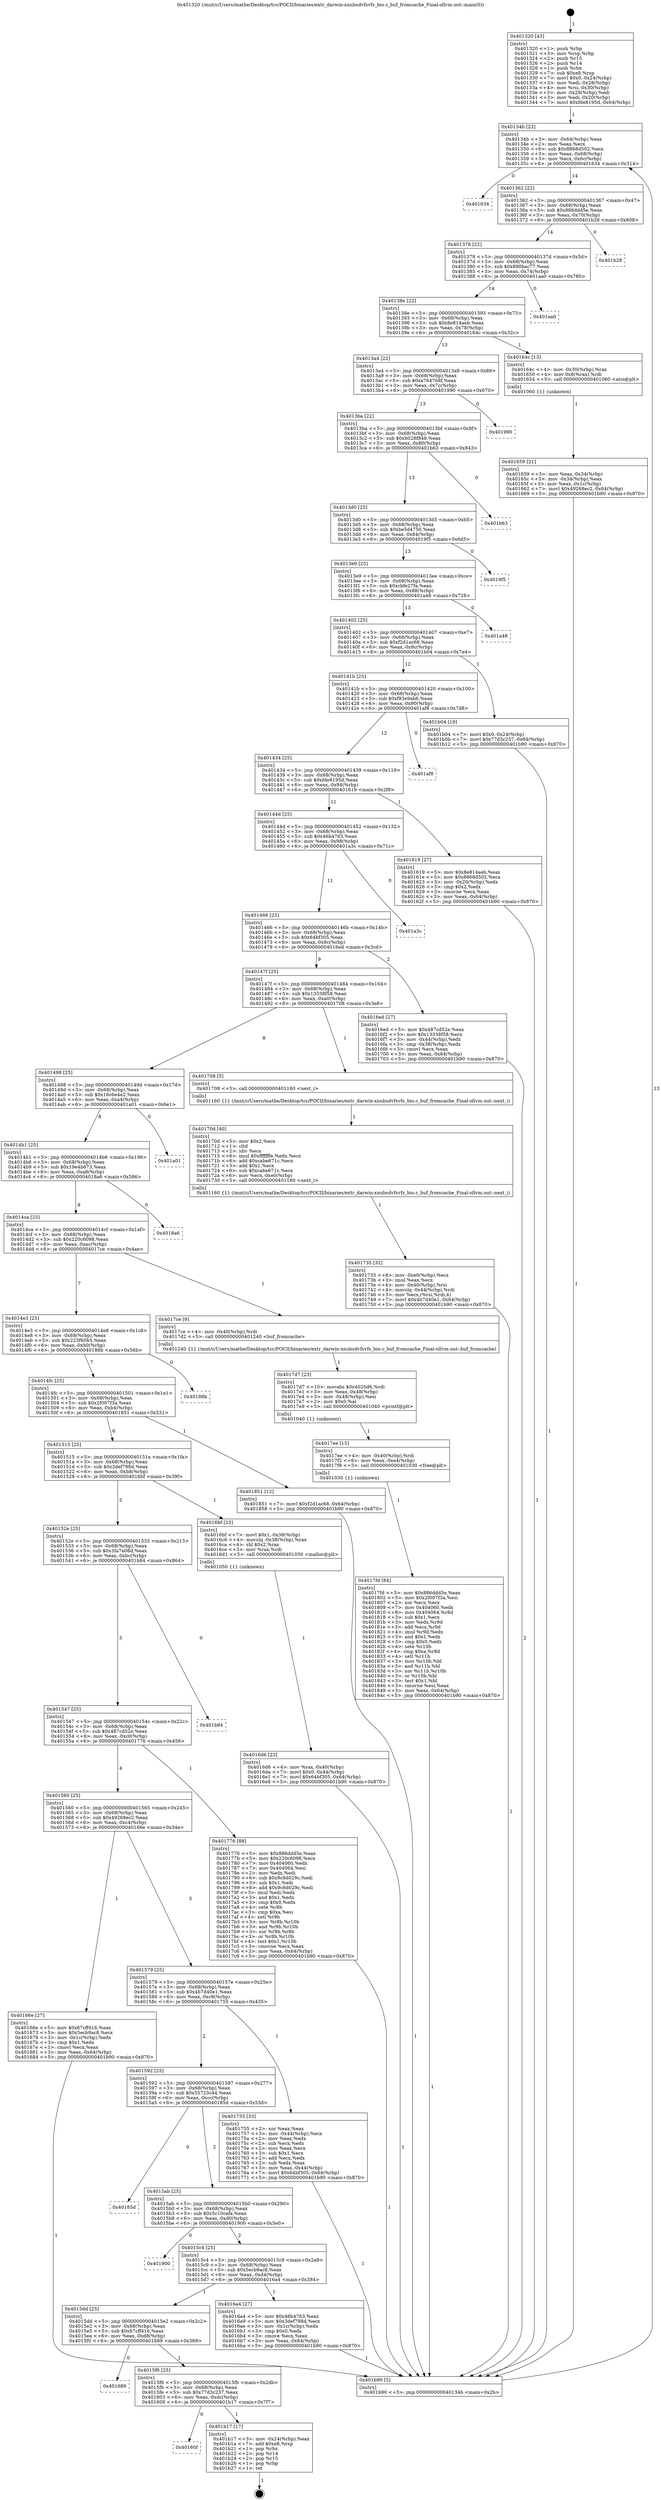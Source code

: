 digraph "0x401320" {
  label = "0x401320 (/mnt/c/Users/mathe/Desktop/tcc/POCII/binaries/extr_darwin-xnubsdvfsvfs_bio.c_buf_fromcache_Final-ollvm.out::main(0))"
  labelloc = "t"
  node[shape=record]

  Entry [label="",width=0.3,height=0.3,shape=circle,fillcolor=black,style=filled]
  "0x40134b" [label="{
     0x40134b [23]\l
     | [instrs]\l
     &nbsp;&nbsp;0x40134b \<+3\>: mov -0x64(%rbp),%eax\l
     &nbsp;&nbsp;0x40134e \<+2\>: mov %eax,%ecx\l
     &nbsp;&nbsp;0x401350 \<+6\>: sub $0x8868d502,%ecx\l
     &nbsp;&nbsp;0x401356 \<+3\>: mov %eax,-0x68(%rbp)\l
     &nbsp;&nbsp;0x401359 \<+3\>: mov %ecx,-0x6c(%rbp)\l
     &nbsp;&nbsp;0x40135c \<+6\>: je 0000000000401634 \<main+0x314\>\l
  }"]
  "0x401634" [label="{
     0x401634\l
  }", style=dashed]
  "0x401362" [label="{
     0x401362 [22]\l
     | [instrs]\l
     &nbsp;&nbsp;0x401362 \<+5\>: jmp 0000000000401367 \<main+0x47\>\l
     &nbsp;&nbsp;0x401367 \<+3\>: mov -0x68(%rbp),%eax\l
     &nbsp;&nbsp;0x40136a \<+5\>: sub $0x886ddd5e,%eax\l
     &nbsp;&nbsp;0x40136f \<+3\>: mov %eax,-0x70(%rbp)\l
     &nbsp;&nbsp;0x401372 \<+6\>: je 0000000000401b28 \<main+0x808\>\l
  }"]
  Exit [label="",width=0.3,height=0.3,shape=circle,fillcolor=black,style=filled,peripheries=2]
  "0x401b28" [label="{
     0x401b28\l
  }", style=dashed]
  "0x401378" [label="{
     0x401378 [22]\l
     | [instrs]\l
     &nbsp;&nbsp;0x401378 \<+5\>: jmp 000000000040137d \<main+0x5d\>\l
     &nbsp;&nbsp;0x40137d \<+3\>: mov -0x68(%rbp),%eax\l
     &nbsp;&nbsp;0x401380 \<+5\>: sub $0x890bac77,%eax\l
     &nbsp;&nbsp;0x401385 \<+3\>: mov %eax,-0x74(%rbp)\l
     &nbsp;&nbsp;0x401388 \<+6\>: je 0000000000401aa0 \<main+0x780\>\l
  }"]
  "0x40160f" [label="{
     0x40160f\l
  }", style=dashed]
  "0x401aa0" [label="{
     0x401aa0\l
  }", style=dashed]
  "0x40138e" [label="{
     0x40138e [22]\l
     | [instrs]\l
     &nbsp;&nbsp;0x40138e \<+5\>: jmp 0000000000401393 \<main+0x73\>\l
     &nbsp;&nbsp;0x401393 \<+3\>: mov -0x68(%rbp),%eax\l
     &nbsp;&nbsp;0x401396 \<+5\>: sub $0x8e814aeb,%eax\l
     &nbsp;&nbsp;0x40139b \<+3\>: mov %eax,-0x78(%rbp)\l
     &nbsp;&nbsp;0x40139e \<+6\>: je 000000000040164c \<main+0x32c\>\l
  }"]
  "0x401b17" [label="{
     0x401b17 [17]\l
     | [instrs]\l
     &nbsp;&nbsp;0x401b17 \<+3\>: mov -0x24(%rbp),%eax\l
     &nbsp;&nbsp;0x401b1a \<+7\>: add $0xe8,%rsp\l
     &nbsp;&nbsp;0x401b21 \<+1\>: pop %rbx\l
     &nbsp;&nbsp;0x401b22 \<+2\>: pop %r14\l
     &nbsp;&nbsp;0x401b24 \<+2\>: pop %r15\l
     &nbsp;&nbsp;0x401b26 \<+1\>: pop %rbp\l
     &nbsp;&nbsp;0x401b27 \<+1\>: ret\l
  }"]
  "0x40164c" [label="{
     0x40164c [13]\l
     | [instrs]\l
     &nbsp;&nbsp;0x40164c \<+4\>: mov -0x30(%rbp),%rax\l
     &nbsp;&nbsp;0x401650 \<+4\>: mov 0x8(%rax),%rdi\l
     &nbsp;&nbsp;0x401654 \<+5\>: call 0000000000401060 \<atoi@plt\>\l
     | [calls]\l
     &nbsp;&nbsp;0x401060 \{1\} (unknown)\l
  }"]
  "0x4013a4" [label="{
     0x4013a4 [22]\l
     | [instrs]\l
     &nbsp;&nbsp;0x4013a4 \<+5\>: jmp 00000000004013a9 \<main+0x89\>\l
     &nbsp;&nbsp;0x4013a9 \<+3\>: mov -0x68(%rbp),%eax\l
     &nbsp;&nbsp;0x4013ac \<+5\>: sub $0xa764768f,%eax\l
     &nbsp;&nbsp;0x4013b1 \<+3\>: mov %eax,-0x7c(%rbp)\l
     &nbsp;&nbsp;0x4013b4 \<+6\>: je 0000000000401990 \<main+0x670\>\l
  }"]
  "0x4015f6" [label="{
     0x4015f6 [25]\l
     | [instrs]\l
     &nbsp;&nbsp;0x4015f6 \<+5\>: jmp 00000000004015fb \<main+0x2db\>\l
     &nbsp;&nbsp;0x4015fb \<+3\>: mov -0x68(%rbp),%eax\l
     &nbsp;&nbsp;0x4015fe \<+5\>: sub $0x77d3c237,%eax\l
     &nbsp;&nbsp;0x401603 \<+6\>: mov %eax,-0xdc(%rbp)\l
     &nbsp;&nbsp;0x401609 \<+6\>: je 0000000000401b17 \<main+0x7f7\>\l
  }"]
  "0x401990" [label="{
     0x401990\l
  }", style=dashed]
  "0x4013ba" [label="{
     0x4013ba [22]\l
     | [instrs]\l
     &nbsp;&nbsp;0x4013ba \<+5\>: jmp 00000000004013bf \<main+0x9f\>\l
     &nbsp;&nbsp;0x4013bf \<+3\>: mov -0x68(%rbp),%eax\l
     &nbsp;&nbsp;0x4013c2 \<+5\>: sub $0xb028f848,%eax\l
     &nbsp;&nbsp;0x4013c7 \<+3\>: mov %eax,-0x80(%rbp)\l
     &nbsp;&nbsp;0x4013ca \<+6\>: je 0000000000401b63 \<main+0x843\>\l
  }"]
  "0x401689" [label="{
     0x401689\l
  }", style=dashed]
  "0x401b63" [label="{
     0x401b63\l
  }", style=dashed]
  "0x4013d0" [label="{
     0x4013d0 [25]\l
     | [instrs]\l
     &nbsp;&nbsp;0x4013d0 \<+5\>: jmp 00000000004013d5 \<main+0xb5\>\l
     &nbsp;&nbsp;0x4013d5 \<+3\>: mov -0x68(%rbp),%eax\l
     &nbsp;&nbsp;0x4013d8 \<+5\>: sub $0xbe5d4750,%eax\l
     &nbsp;&nbsp;0x4013dd \<+6\>: mov %eax,-0x84(%rbp)\l
     &nbsp;&nbsp;0x4013e3 \<+6\>: je 00000000004019f5 \<main+0x6d5\>\l
  }"]
  "0x4017fd" [label="{
     0x4017fd [84]\l
     | [instrs]\l
     &nbsp;&nbsp;0x4017fd \<+5\>: mov $0x886ddd5e,%eax\l
     &nbsp;&nbsp;0x401802 \<+5\>: mov $0x2f007f3a,%esi\l
     &nbsp;&nbsp;0x401807 \<+2\>: xor %ecx,%ecx\l
     &nbsp;&nbsp;0x401809 \<+7\>: mov 0x404060,%edx\l
     &nbsp;&nbsp;0x401810 \<+8\>: mov 0x404064,%r8d\l
     &nbsp;&nbsp;0x401818 \<+3\>: sub $0x1,%ecx\l
     &nbsp;&nbsp;0x40181b \<+3\>: mov %edx,%r9d\l
     &nbsp;&nbsp;0x40181e \<+3\>: add %ecx,%r9d\l
     &nbsp;&nbsp;0x401821 \<+4\>: imul %r9d,%edx\l
     &nbsp;&nbsp;0x401825 \<+3\>: and $0x1,%edx\l
     &nbsp;&nbsp;0x401828 \<+3\>: cmp $0x0,%edx\l
     &nbsp;&nbsp;0x40182b \<+4\>: sete %r10b\l
     &nbsp;&nbsp;0x40182f \<+4\>: cmp $0xa,%r8d\l
     &nbsp;&nbsp;0x401833 \<+4\>: setl %r11b\l
     &nbsp;&nbsp;0x401837 \<+3\>: mov %r10b,%bl\l
     &nbsp;&nbsp;0x40183a \<+3\>: and %r11b,%bl\l
     &nbsp;&nbsp;0x40183d \<+3\>: xor %r11b,%r10b\l
     &nbsp;&nbsp;0x401840 \<+3\>: or %r10b,%bl\l
     &nbsp;&nbsp;0x401843 \<+3\>: test $0x1,%bl\l
     &nbsp;&nbsp;0x401846 \<+3\>: cmovne %esi,%eax\l
     &nbsp;&nbsp;0x401849 \<+3\>: mov %eax,-0x64(%rbp)\l
     &nbsp;&nbsp;0x40184c \<+5\>: jmp 0000000000401b90 \<main+0x870\>\l
  }"]
  "0x4019f5" [label="{
     0x4019f5\l
  }", style=dashed]
  "0x4013e9" [label="{
     0x4013e9 [25]\l
     | [instrs]\l
     &nbsp;&nbsp;0x4013e9 \<+5\>: jmp 00000000004013ee \<main+0xce\>\l
     &nbsp;&nbsp;0x4013ee \<+3\>: mov -0x68(%rbp),%eax\l
     &nbsp;&nbsp;0x4013f1 \<+5\>: sub $0xcbfe27fa,%eax\l
     &nbsp;&nbsp;0x4013f6 \<+6\>: mov %eax,-0x88(%rbp)\l
     &nbsp;&nbsp;0x4013fc \<+6\>: je 0000000000401a48 \<main+0x728\>\l
  }"]
  "0x4017ee" [label="{
     0x4017ee [15]\l
     | [instrs]\l
     &nbsp;&nbsp;0x4017ee \<+4\>: mov -0x40(%rbp),%rdi\l
     &nbsp;&nbsp;0x4017f2 \<+6\>: mov %eax,-0xe4(%rbp)\l
     &nbsp;&nbsp;0x4017f8 \<+5\>: call 0000000000401030 \<free@plt\>\l
     | [calls]\l
     &nbsp;&nbsp;0x401030 \{1\} (unknown)\l
  }"]
  "0x401a48" [label="{
     0x401a48\l
  }", style=dashed]
  "0x401402" [label="{
     0x401402 [25]\l
     | [instrs]\l
     &nbsp;&nbsp;0x401402 \<+5\>: jmp 0000000000401407 \<main+0xe7\>\l
     &nbsp;&nbsp;0x401407 \<+3\>: mov -0x68(%rbp),%eax\l
     &nbsp;&nbsp;0x40140a \<+5\>: sub $0xf2d1ac68,%eax\l
     &nbsp;&nbsp;0x40140f \<+6\>: mov %eax,-0x8c(%rbp)\l
     &nbsp;&nbsp;0x401415 \<+6\>: je 0000000000401b04 \<main+0x7e4\>\l
  }"]
  "0x4017d7" [label="{
     0x4017d7 [23]\l
     | [instrs]\l
     &nbsp;&nbsp;0x4017d7 \<+10\>: movabs $0x4020d6,%rdi\l
     &nbsp;&nbsp;0x4017e1 \<+3\>: mov %eax,-0x48(%rbp)\l
     &nbsp;&nbsp;0x4017e4 \<+3\>: mov -0x48(%rbp),%esi\l
     &nbsp;&nbsp;0x4017e7 \<+2\>: mov $0x0,%al\l
     &nbsp;&nbsp;0x4017e9 \<+5\>: call 0000000000401040 \<printf@plt\>\l
     | [calls]\l
     &nbsp;&nbsp;0x401040 \{1\} (unknown)\l
  }"]
  "0x401b04" [label="{
     0x401b04 [19]\l
     | [instrs]\l
     &nbsp;&nbsp;0x401b04 \<+7\>: movl $0x0,-0x24(%rbp)\l
     &nbsp;&nbsp;0x401b0b \<+7\>: movl $0x77d3c237,-0x64(%rbp)\l
     &nbsp;&nbsp;0x401b12 \<+5\>: jmp 0000000000401b90 \<main+0x870\>\l
  }"]
  "0x40141b" [label="{
     0x40141b [25]\l
     | [instrs]\l
     &nbsp;&nbsp;0x40141b \<+5\>: jmp 0000000000401420 \<main+0x100\>\l
     &nbsp;&nbsp;0x401420 \<+3\>: mov -0x68(%rbp),%eax\l
     &nbsp;&nbsp;0x401423 \<+5\>: sub $0xf93e9ab6,%eax\l
     &nbsp;&nbsp;0x401428 \<+6\>: mov %eax,-0x90(%rbp)\l
     &nbsp;&nbsp;0x40142e \<+6\>: je 0000000000401af8 \<main+0x7d8\>\l
  }"]
  "0x401735" [label="{
     0x401735 [32]\l
     | [instrs]\l
     &nbsp;&nbsp;0x401735 \<+6\>: mov -0xe0(%rbp),%ecx\l
     &nbsp;&nbsp;0x40173b \<+3\>: imul %eax,%ecx\l
     &nbsp;&nbsp;0x40173e \<+4\>: mov -0x40(%rbp),%rsi\l
     &nbsp;&nbsp;0x401742 \<+4\>: movslq -0x44(%rbp),%rdi\l
     &nbsp;&nbsp;0x401746 \<+3\>: mov %ecx,(%rsi,%rdi,4)\l
     &nbsp;&nbsp;0x401749 \<+7\>: movl $0x4b7d40e1,-0x64(%rbp)\l
     &nbsp;&nbsp;0x401750 \<+5\>: jmp 0000000000401b90 \<main+0x870\>\l
  }"]
  "0x401af8" [label="{
     0x401af8\l
  }", style=dashed]
  "0x401434" [label="{
     0x401434 [25]\l
     | [instrs]\l
     &nbsp;&nbsp;0x401434 \<+5\>: jmp 0000000000401439 \<main+0x119\>\l
     &nbsp;&nbsp;0x401439 \<+3\>: mov -0x68(%rbp),%eax\l
     &nbsp;&nbsp;0x40143c \<+5\>: sub $0xfde8195d,%eax\l
     &nbsp;&nbsp;0x401441 \<+6\>: mov %eax,-0x94(%rbp)\l
     &nbsp;&nbsp;0x401447 \<+6\>: je 0000000000401619 \<main+0x2f9\>\l
  }"]
  "0x40170d" [label="{
     0x40170d [40]\l
     | [instrs]\l
     &nbsp;&nbsp;0x40170d \<+5\>: mov $0x2,%ecx\l
     &nbsp;&nbsp;0x401712 \<+1\>: cltd\l
     &nbsp;&nbsp;0x401713 \<+2\>: idiv %ecx\l
     &nbsp;&nbsp;0x401715 \<+6\>: imul $0xfffffffe,%edx,%ecx\l
     &nbsp;&nbsp;0x40171b \<+6\>: add $0xcabe671c,%ecx\l
     &nbsp;&nbsp;0x401721 \<+3\>: add $0x1,%ecx\l
     &nbsp;&nbsp;0x401724 \<+6\>: sub $0xcabe671c,%ecx\l
     &nbsp;&nbsp;0x40172a \<+6\>: mov %ecx,-0xe0(%rbp)\l
     &nbsp;&nbsp;0x401730 \<+5\>: call 0000000000401160 \<next_i\>\l
     | [calls]\l
     &nbsp;&nbsp;0x401160 \{1\} (/mnt/c/Users/mathe/Desktop/tcc/POCII/binaries/extr_darwin-xnubsdvfsvfs_bio.c_buf_fromcache_Final-ollvm.out::next_i)\l
  }"]
  "0x401619" [label="{
     0x401619 [27]\l
     | [instrs]\l
     &nbsp;&nbsp;0x401619 \<+5\>: mov $0x8e814aeb,%eax\l
     &nbsp;&nbsp;0x40161e \<+5\>: mov $0x8868d502,%ecx\l
     &nbsp;&nbsp;0x401623 \<+3\>: mov -0x20(%rbp),%edx\l
     &nbsp;&nbsp;0x401626 \<+3\>: cmp $0x2,%edx\l
     &nbsp;&nbsp;0x401629 \<+3\>: cmovne %ecx,%eax\l
     &nbsp;&nbsp;0x40162c \<+3\>: mov %eax,-0x64(%rbp)\l
     &nbsp;&nbsp;0x40162f \<+5\>: jmp 0000000000401b90 \<main+0x870\>\l
  }"]
  "0x40144d" [label="{
     0x40144d [25]\l
     | [instrs]\l
     &nbsp;&nbsp;0x40144d \<+5\>: jmp 0000000000401452 \<main+0x132\>\l
     &nbsp;&nbsp;0x401452 \<+3\>: mov -0x68(%rbp),%eax\l
     &nbsp;&nbsp;0x401455 \<+5\>: sub $0x46b4763,%eax\l
     &nbsp;&nbsp;0x40145a \<+6\>: mov %eax,-0x98(%rbp)\l
     &nbsp;&nbsp;0x401460 \<+6\>: je 0000000000401a3c \<main+0x71c\>\l
  }"]
  "0x401b90" [label="{
     0x401b90 [5]\l
     | [instrs]\l
     &nbsp;&nbsp;0x401b90 \<+5\>: jmp 000000000040134b \<main+0x2b\>\l
  }"]
  "0x401320" [label="{
     0x401320 [43]\l
     | [instrs]\l
     &nbsp;&nbsp;0x401320 \<+1\>: push %rbp\l
     &nbsp;&nbsp;0x401321 \<+3\>: mov %rsp,%rbp\l
     &nbsp;&nbsp;0x401324 \<+2\>: push %r15\l
     &nbsp;&nbsp;0x401326 \<+2\>: push %r14\l
     &nbsp;&nbsp;0x401328 \<+1\>: push %rbx\l
     &nbsp;&nbsp;0x401329 \<+7\>: sub $0xe8,%rsp\l
     &nbsp;&nbsp;0x401330 \<+7\>: movl $0x0,-0x24(%rbp)\l
     &nbsp;&nbsp;0x401337 \<+3\>: mov %edi,-0x28(%rbp)\l
     &nbsp;&nbsp;0x40133a \<+4\>: mov %rsi,-0x30(%rbp)\l
     &nbsp;&nbsp;0x40133e \<+3\>: mov -0x28(%rbp),%edi\l
     &nbsp;&nbsp;0x401341 \<+3\>: mov %edi,-0x20(%rbp)\l
     &nbsp;&nbsp;0x401344 \<+7\>: movl $0xfde8195d,-0x64(%rbp)\l
  }"]
  "0x401659" [label="{
     0x401659 [21]\l
     | [instrs]\l
     &nbsp;&nbsp;0x401659 \<+3\>: mov %eax,-0x34(%rbp)\l
     &nbsp;&nbsp;0x40165c \<+3\>: mov -0x34(%rbp),%eax\l
     &nbsp;&nbsp;0x40165f \<+3\>: mov %eax,-0x1c(%rbp)\l
     &nbsp;&nbsp;0x401662 \<+7\>: movl $0x49268ec2,-0x64(%rbp)\l
     &nbsp;&nbsp;0x401669 \<+5\>: jmp 0000000000401b90 \<main+0x870\>\l
  }"]
  "0x4016d6" [label="{
     0x4016d6 [23]\l
     | [instrs]\l
     &nbsp;&nbsp;0x4016d6 \<+4\>: mov %rax,-0x40(%rbp)\l
     &nbsp;&nbsp;0x4016da \<+7\>: movl $0x0,-0x44(%rbp)\l
     &nbsp;&nbsp;0x4016e1 \<+7\>: movl $0x64bf305,-0x64(%rbp)\l
     &nbsp;&nbsp;0x4016e8 \<+5\>: jmp 0000000000401b90 \<main+0x870\>\l
  }"]
  "0x401a3c" [label="{
     0x401a3c\l
  }", style=dashed]
  "0x401466" [label="{
     0x401466 [25]\l
     | [instrs]\l
     &nbsp;&nbsp;0x401466 \<+5\>: jmp 000000000040146b \<main+0x14b\>\l
     &nbsp;&nbsp;0x40146b \<+3\>: mov -0x68(%rbp),%eax\l
     &nbsp;&nbsp;0x40146e \<+5\>: sub $0x64bf305,%eax\l
     &nbsp;&nbsp;0x401473 \<+6\>: mov %eax,-0x9c(%rbp)\l
     &nbsp;&nbsp;0x401479 \<+6\>: je 00000000004016ed \<main+0x3cd\>\l
  }"]
  "0x4015dd" [label="{
     0x4015dd [25]\l
     | [instrs]\l
     &nbsp;&nbsp;0x4015dd \<+5\>: jmp 00000000004015e2 \<main+0x2c2\>\l
     &nbsp;&nbsp;0x4015e2 \<+3\>: mov -0x68(%rbp),%eax\l
     &nbsp;&nbsp;0x4015e5 \<+5\>: sub $0x67cff416,%eax\l
     &nbsp;&nbsp;0x4015ea \<+6\>: mov %eax,-0xd8(%rbp)\l
     &nbsp;&nbsp;0x4015f0 \<+6\>: je 0000000000401689 \<main+0x369\>\l
  }"]
  "0x4016ed" [label="{
     0x4016ed [27]\l
     | [instrs]\l
     &nbsp;&nbsp;0x4016ed \<+5\>: mov $0x487cd52e,%eax\l
     &nbsp;&nbsp;0x4016f2 \<+5\>: mov $0x13338f58,%ecx\l
     &nbsp;&nbsp;0x4016f7 \<+3\>: mov -0x44(%rbp),%edx\l
     &nbsp;&nbsp;0x4016fa \<+3\>: cmp -0x38(%rbp),%edx\l
     &nbsp;&nbsp;0x4016fd \<+3\>: cmovl %ecx,%eax\l
     &nbsp;&nbsp;0x401700 \<+3\>: mov %eax,-0x64(%rbp)\l
     &nbsp;&nbsp;0x401703 \<+5\>: jmp 0000000000401b90 \<main+0x870\>\l
  }"]
  "0x40147f" [label="{
     0x40147f [25]\l
     | [instrs]\l
     &nbsp;&nbsp;0x40147f \<+5\>: jmp 0000000000401484 \<main+0x164\>\l
     &nbsp;&nbsp;0x401484 \<+3\>: mov -0x68(%rbp),%eax\l
     &nbsp;&nbsp;0x401487 \<+5\>: sub $0x13338f58,%eax\l
     &nbsp;&nbsp;0x40148c \<+6\>: mov %eax,-0xa0(%rbp)\l
     &nbsp;&nbsp;0x401492 \<+6\>: je 0000000000401708 \<main+0x3e8\>\l
  }"]
  "0x4016a4" [label="{
     0x4016a4 [27]\l
     | [instrs]\l
     &nbsp;&nbsp;0x4016a4 \<+5\>: mov $0x46b4763,%eax\l
     &nbsp;&nbsp;0x4016a9 \<+5\>: mov $0x3def798d,%ecx\l
     &nbsp;&nbsp;0x4016ae \<+3\>: mov -0x1c(%rbp),%edx\l
     &nbsp;&nbsp;0x4016b1 \<+3\>: cmp $0x0,%edx\l
     &nbsp;&nbsp;0x4016b4 \<+3\>: cmove %ecx,%eax\l
     &nbsp;&nbsp;0x4016b7 \<+3\>: mov %eax,-0x64(%rbp)\l
     &nbsp;&nbsp;0x4016ba \<+5\>: jmp 0000000000401b90 \<main+0x870\>\l
  }"]
  "0x401708" [label="{
     0x401708 [5]\l
     | [instrs]\l
     &nbsp;&nbsp;0x401708 \<+5\>: call 0000000000401160 \<next_i\>\l
     | [calls]\l
     &nbsp;&nbsp;0x401160 \{1\} (/mnt/c/Users/mathe/Desktop/tcc/POCII/binaries/extr_darwin-xnubsdvfsvfs_bio.c_buf_fromcache_Final-ollvm.out::next_i)\l
  }"]
  "0x401498" [label="{
     0x401498 [25]\l
     | [instrs]\l
     &nbsp;&nbsp;0x401498 \<+5\>: jmp 000000000040149d \<main+0x17d\>\l
     &nbsp;&nbsp;0x40149d \<+3\>: mov -0x68(%rbp),%eax\l
     &nbsp;&nbsp;0x4014a0 \<+5\>: sub $0x16c6e4e2,%eax\l
     &nbsp;&nbsp;0x4014a5 \<+6\>: mov %eax,-0xa4(%rbp)\l
     &nbsp;&nbsp;0x4014ab \<+6\>: je 0000000000401a01 \<main+0x6e1\>\l
  }"]
  "0x4015c4" [label="{
     0x4015c4 [25]\l
     | [instrs]\l
     &nbsp;&nbsp;0x4015c4 \<+5\>: jmp 00000000004015c9 \<main+0x2a9\>\l
     &nbsp;&nbsp;0x4015c9 \<+3\>: mov -0x68(%rbp),%eax\l
     &nbsp;&nbsp;0x4015cc \<+5\>: sub $0x5ecb9ac8,%eax\l
     &nbsp;&nbsp;0x4015d1 \<+6\>: mov %eax,-0xd4(%rbp)\l
     &nbsp;&nbsp;0x4015d7 \<+6\>: je 00000000004016a4 \<main+0x384\>\l
  }"]
  "0x401a01" [label="{
     0x401a01\l
  }", style=dashed]
  "0x4014b1" [label="{
     0x4014b1 [25]\l
     | [instrs]\l
     &nbsp;&nbsp;0x4014b1 \<+5\>: jmp 00000000004014b6 \<main+0x196\>\l
     &nbsp;&nbsp;0x4014b6 \<+3\>: mov -0x68(%rbp),%eax\l
     &nbsp;&nbsp;0x4014b9 \<+5\>: sub $0x19e4b673,%eax\l
     &nbsp;&nbsp;0x4014be \<+6\>: mov %eax,-0xa8(%rbp)\l
     &nbsp;&nbsp;0x4014c4 \<+6\>: je 00000000004018a6 \<main+0x586\>\l
  }"]
  "0x401900" [label="{
     0x401900\l
  }", style=dashed]
  "0x4018a6" [label="{
     0x4018a6\l
  }", style=dashed]
  "0x4014ca" [label="{
     0x4014ca [25]\l
     | [instrs]\l
     &nbsp;&nbsp;0x4014ca \<+5\>: jmp 00000000004014cf \<main+0x1af\>\l
     &nbsp;&nbsp;0x4014cf \<+3\>: mov -0x68(%rbp),%eax\l
     &nbsp;&nbsp;0x4014d2 \<+5\>: sub $0x220c6098,%eax\l
     &nbsp;&nbsp;0x4014d7 \<+6\>: mov %eax,-0xac(%rbp)\l
     &nbsp;&nbsp;0x4014dd \<+6\>: je 00000000004017ce \<main+0x4ae\>\l
  }"]
  "0x4015ab" [label="{
     0x4015ab [25]\l
     | [instrs]\l
     &nbsp;&nbsp;0x4015ab \<+5\>: jmp 00000000004015b0 \<main+0x290\>\l
     &nbsp;&nbsp;0x4015b0 \<+3\>: mov -0x68(%rbp),%eax\l
     &nbsp;&nbsp;0x4015b3 \<+5\>: sub $0x5c10cefa,%eax\l
     &nbsp;&nbsp;0x4015b8 \<+6\>: mov %eax,-0xd0(%rbp)\l
     &nbsp;&nbsp;0x4015be \<+6\>: je 0000000000401900 \<main+0x5e0\>\l
  }"]
  "0x4017ce" [label="{
     0x4017ce [9]\l
     | [instrs]\l
     &nbsp;&nbsp;0x4017ce \<+4\>: mov -0x40(%rbp),%rdi\l
     &nbsp;&nbsp;0x4017d2 \<+5\>: call 0000000000401240 \<buf_fromcache\>\l
     | [calls]\l
     &nbsp;&nbsp;0x401240 \{1\} (/mnt/c/Users/mathe/Desktop/tcc/POCII/binaries/extr_darwin-xnubsdvfsvfs_bio.c_buf_fromcache_Final-ollvm.out::buf_fromcache)\l
  }"]
  "0x4014e3" [label="{
     0x4014e3 [25]\l
     | [instrs]\l
     &nbsp;&nbsp;0x4014e3 \<+5\>: jmp 00000000004014e8 \<main+0x1c8\>\l
     &nbsp;&nbsp;0x4014e8 \<+3\>: mov -0x68(%rbp),%eax\l
     &nbsp;&nbsp;0x4014eb \<+5\>: sub $0x223f60b5,%eax\l
     &nbsp;&nbsp;0x4014f0 \<+6\>: mov %eax,-0xb0(%rbp)\l
     &nbsp;&nbsp;0x4014f6 \<+6\>: je 000000000040188b \<main+0x56b\>\l
  }"]
  "0x40185d" [label="{
     0x40185d\l
  }", style=dashed]
  "0x40188b" [label="{
     0x40188b\l
  }", style=dashed]
  "0x4014fc" [label="{
     0x4014fc [25]\l
     | [instrs]\l
     &nbsp;&nbsp;0x4014fc \<+5\>: jmp 0000000000401501 \<main+0x1e1\>\l
     &nbsp;&nbsp;0x401501 \<+3\>: mov -0x68(%rbp),%eax\l
     &nbsp;&nbsp;0x401504 \<+5\>: sub $0x2f007f3a,%eax\l
     &nbsp;&nbsp;0x401509 \<+6\>: mov %eax,-0xb4(%rbp)\l
     &nbsp;&nbsp;0x40150f \<+6\>: je 0000000000401851 \<main+0x531\>\l
  }"]
  "0x401592" [label="{
     0x401592 [25]\l
     | [instrs]\l
     &nbsp;&nbsp;0x401592 \<+5\>: jmp 0000000000401597 \<main+0x277\>\l
     &nbsp;&nbsp;0x401597 \<+3\>: mov -0x68(%rbp),%eax\l
     &nbsp;&nbsp;0x40159a \<+5\>: sub $0x55723c44,%eax\l
     &nbsp;&nbsp;0x40159f \<+6\>: mov %eax,-0xcc(%rbp)\l
     &nbsp;&nbsp;0x4015a5 \<+6\>: je 000000000040185d \<main+0x53d\>\l
  }"]
  "0x401851" [label="{
     0x401851 [12]\l
     | [instrs]\l
     &nbsp;&nbsp;0x401851 \<+7\>: movl $0xf2d1ac68,-0x64(%rbp)\l
     &nbsp;&nbsp;0x401858 \<+5\>: jmp 0000000000401b90 \<main+0x870\>\l
  }"]
  "0x401515" [label="{
     0x401515 [25]\l
     | [instrs]\l
     &nbsp;&nbsp;0x401515 \<+5\>: jmp 000000000040151a \<main+0x1fa\>\l
     &nbsp;&nbsp;0x40151a \<+3\>: mov -0x68(%rbp),%eax\l
     &nbsp;&nbsp;0x40151d \<+5\>: sub $0x3def798d,%eax\l
     &nbsp;&nbsp;0x401522 \<+6\>: mov %eax,-0xb8(%rbp)\l
     &nbsp;&nbsp;0x401528 \<+6\>: je 00000000004016bf \<main+0x39f\>\l
  }"]
  "0x401755" [label="{
     0x401755 [33]\l
     | [instrs]\l
     &nbsp;&nbsp;0x401755 \<+2\>: xor %eax,%eax\l
     &nbsp;&nbsp;0x401757 \<+3\>: mov -0x44(%rbp),%ecx\l
     &nbsp;&nbsp;0x40175a \<+2\>: mov %eax,%edx\l
     &nbsp;&nbsp;0x40175c \<+2\>: sub %ecx,%edx\l
     &nbsp;&nbsp;0x40175e \<+2\>: mov %eax,%ecx\l
     &nbsp;&nbsp;0x401760 \<+3\>: sub $0x1,%ecx\l
     &nbsp;&nbsp;0x401763 \<+2\>: add %ecx,%edx\l
     &nbsp;&nbsp;0x401765 \<+2\>: sub %edx,%eax\l
     &nbsp;&nbsp;0x401767 \<+3\>: mov %eax,-0x44(%rbp)\l
     &nbsp;&nbsp;0x40176a \<+7\>: movl $0x64bf305,-0x64(%rbp)\l
     &nbsp;&nbsp;0x401771 \<+5\>: jmp 0000000000401b90 \<main+0x870\>\l
  }"]
  "0x4016bf" [label="{
     0x4016bf [23]\l
     | [instrs]\l
     &nbsp;&nbsp;0x4016bf \<+7\>: movl $0x1,-0x38(%rbp)\l
     &nbsp;&nbsp;0x4016c6 \<+4\>: movslq -0x38(%rbp),%rax\l
     &nbsp;&nbsp;0x4016ca \<+4\>: shl $0x2,%rax\l
     &nbsp;&nbsp;0x4016ce \<+3\>: mov %rax,%rdi\l
     &nbsp;&nbsp;0x4016d1 \<+5\>: call 0000000000401050 \<malloc@plt\>\l
     | [calls]\l
     &nbsp;&nbsp;0x401050 \{1\} (unknown)\l
  }"]
  "0x40152e" [label="{
     0x40152e [25]\l
     | [instrs]\l
     &nbsp;&nbsp;0x40152e \<+5\>: jmp 0000000000401533 \<main+0x213\>\l
     &nbsp;&nbsp;0x401533 \<+3\>: mov -0x68(%rbp),%eax\l
     &nbsp;&nbsp;0x401536 \<+5\>: sub $0x3fa7e08d,%eax\l
     &nbsp;&nbsp;0x40153b \<+6\>: mov %eax,-0xbc(%rbp)\l
     &nbsp;&nbsp;0x401541 \<+6\>: je 0000000000401b84 \<main+0x864\>\l
  }"]
  "0x401579" [label="{
     0x401579 [25]\l
     | [instrs]\l
     &nbsp;&nbsp;0x401579 \<+5\>: jmp 000000000040157e \<main+0x25e\>\l
     &nbsp;&nbsp;0x40157e \<+3\>: mov -0x68(%rbp),%eax\l
     &nbsp;&nbsp;0x401581 \<+5\>: sub $0x4b7d40e1,%eax\l
     &nbsp;&nbsp;0x401586 \<+6\>: mov %eax,-0xc8(%rbp)\l
     &nbsp;&nbsp;0x40158c \<+6\>: je 0000000000401755 \<main+0x435\>\l
  }"]
  "0x401b84" [label="{
     0x401b84\l
  }", style=dashed]
  "0x401547" [label="{
     0x401547 [25]\l
     | [instrs]\l
     &nbsp;&nbsp;0x401547 \<+5\>: jmp 000000000040154c \<main+0x22c\>\l
     &nbsp;&nbsp;0x40154c \<+3\>: mov -0x68(%rbp),%eax\l
     &nbsp;&nbsp;0x40154f \<+5\>: sub $0x487cd52e,%eax\l
     &nbsp;&nbsp;0x401554 \<+6\>: mov %eax,-0xc0(%rbp)\l
     &nbsp;&nbsp;0x40155a \<+6\>: je 0000000000401776 \<main+0x456\>\l
  }"]
  "0x40166e" [label="{
     0x40166e [27]\l
     | [instrs]\l
     &nbsp;&nbsp;0x40166e \<+5\>: mov $0x67cff416,%eax\l
     &nbsp;&nbsp;0x401673 \<+5\>: mov $0x5ecb9ac8,%ecx\l
     &nbsp;&nbsp;0x401678 \<+3\>: mov -0x1c(%rbp),%edx\l
     &nbsp;&nbsp;0x40167b \<+3\>: cmp $0x1,%edx\l
     &nbsp;&nbsp;0x40167e \<+3\>: cmovl %ecx,%eax\l
     &nbsp;&nbsp;0x401681 \<+3\>: mov %eax,-0x64(%rbp)\l
     &nbsp;&nbsp;0x401684 \<+5\>: jmp 0000000000401b90 \<main+0x870\>\l
  }"]
  "0x401776" [label="{
     0x401776 [88]\l
     | [instrs]\l
     &nbsp;&nbsp;0x401776 \<+5\>: mov $0x886ddd5e,%eax\l
     &nbsp;&nbsp;0x40177b \<+5\>: mov $0x220c6098,%ecx\l
     &nbsp;&nbsp;0x401780 \<+7\>: mov 0x404060,%edx\l
     &nbsp;&nbsp;0x401787 \<+7\>: mov 0x404064,%esi\l
     &nbsp;&nbsp;0x40178e \<+2\>: mov %edx,%edi\l
     &nbsp;&nbsp;0x401790 \<+6\>: sub $0x9c8d029c,%edi\l
     &nbsp;&nbsp;0x401796 \<+3\>: sub $0x1,%edi\l
     &nbsp;&nbsp;0x401799 \<+6\>: add $0x9c8d029c,%edi\l
     &nbsp;&nbsp;0x40179f \<+3\>: imul %edi,%edx\l
     &nbsp;&nbsp;0x4017a2 \<+3\>: and $0x1,%edx\l
     &nbsp;&nbsp;0x4017a5 \<+3\>: cmp $0x0,%edx\l
     &nbsp;&nbsp;0x4017a8 \<+4\>: sete %r8b\l
     &nbsp;&nbsp;0x4017ac \<+3\>: cmp $0xa,%esi\l
     &nbsp;&nbsp;0x4017af \<+4\>: setl %r9b\l
     &nbsp;&nbsp;0x4017b3 \<+3\>: mov %r8b,%r10b\l
     &nbsp;&nbsp;0x4017b6 \<+3\>: and %r9b,%r10b\l
     &nbsp;&nbsp;0x4017b9 \<+3\>: xor %r9b,%r8b\l
     &nbsp;&nbsp;0x4017bc \<+3\>: or %r8b,%r10b\l
     &nbsp;&nbsp;0x4017bf \<+4\>: test $0x1,%r10b\l
     &nbsp;&nbsp;0x4017c3 \<+3\>: cmovne %ecx,%eax\l
     &nbsp;&nbsp;0x4017c6 \<+3\>: mov %eax,-0x64(%rbp)\l
     &nbsp;&nbsp;0x4017c9 \<+5\>: jmp 0000000000401b90 \<main+0x870\>\l
  }"]
  "0x401560" [label="{
     0x401560 [25]\l
     | [instrs]\l
     &nbsp;&nbsp;0x401560 \<+5\>: jmp 0000000000401565 \<main+0x245\>\l
     &nbsp;&nbsp;0x401565 \<+3\>: mov -0x68(%rbp),%eax\l
     &nbsp;&nbsp;0x401568 \<+5\>: sub $0x49268ec2,%eax\l
     &nbsp;&nbsp;0x40156d \<+6\>: mov %eax,-0xc4(%rbp)\l
     &nbsp;&nbsp;0x401573 \<+6\>: je 000000000040166e \<main+0x34e\>\l
  }"]
  Entry -> "0x401320" [label=" 1"]
  "0x40134b" -> "0x401634" [label=" 0"]
  "0x40134b" -> "0x401362" [label=" 14"]
  "0x401b17" -> Exit [label=" 1"]
  "0x401362" -> "0x401b28" [label=" 0"]
  "0x401362" -> "0x401378" [label=" 14"]
  "0x4015f6" -> "0x40160f" [label=" 0"]
  "0x401378" -> "0x401aa0" [label=" 0"]
  "0x401378" -> "0x40138e" [label=" 14"]
  "0x4015f6" -> "0x401b17" [label=" 1"]
  "0x40138e" -> "0x40164c" [label=" 1"]
  "0x40138e" -> "0x4013a4" [label=" 13"]
  "0x4015dd" -> "0x4015f6" [label=" 1"]
  "0x4013a4" -> "0x401990" [label=" 0"]
  "0x4013a4" -> "0x4013ba" [label=" 13"]
  "0x4015dd" -> "0x401689" [label=" 0"]
  "0x4013ba" -> "0x401b63" [label=" 0"]
  "0x4013ba" -> "0x4013d0" [label=" 13"]
  "0x401b04" -> "0x401b90" [label=" 1"]
  "0x4013d0" -> "0x4019f5" [label=" 0"]
  "0x4013d0" -> "0x4013e9" [label=" 13"]
  "0x401851" -> "0x401b90" [label=" 1"]
  "0x4013e9" -> "0x401a48" [label=" 0"]
  "0x4013e9" -> "0x401402" [label=" 13"]
  "0x4017fd" -> "0x401b90" [label=" 1"]
  "0x401402" -> "0x401b04" [label=" 1"]
  "0x401402" -> "0x40141b" [label=" 12"]
  "0x4017ee" -> "0x4017fd" [label=" 1"]
  "0x40141b" -> "0x401af8" [label=" 0"]
  "0x40141b" -> "0x401434" [label=" 12"]
  "0x4017d7" -> "0x4017ee" [label=" 1"]
  "0x401434" -> "0x401619" [label=" 1"]
  "0x401434" -> "0x40144d" [label=" 11"]
  "0x401619" -> "0x401b90" [label=" 1"]
  "0x401320" -> "0x40134b" [label=" 1"]
  "0x401b90" -> "0x40134b" [label=" 13"]
  "0x40164c" -> "0x401659" [label=" 1"]
  "0x401659" -> "0x401b90" [label=" 1"]
  "0x4017ce" -> "0x4017d7" [label=" 1"]
  "0x40144d" -> "0x401a3c" [label=" 0"]
  "0x40144d" -> "0x401466" [label=" 11"]
  "0x401776" -> "0x401b90" [label=" 1"]
  "0x401466" -> "0x4016ed" [label=" 2"]
  "0x401466" -> "0x40147f" [label=" 9"]
  "0x401755" -> "0x401b90" [label=" 1"]
  "0x40147f" -> "0x401708" [label=" 1"]
  "0x40147f" -> "0x401498" [label=" 8"]
  "0x401735" -> "0x401b90" [label=" 1"]
  "0x401498" -> "0x401a01" [label=" 0"]
  "0x401498" -> "0x4014b1" [label=" 8"]
  "0x401708" -> "0x40170d" [label=" 1"]
  "0x4014b1" -> "0x4018a6" [label=" 0"]
  "0x4014b1" -> "0x4014ca" [label=" 8"]
  "0x4016ed" -> "0x401b90" [label=" 2"]
  "0x4014ca" -> "0x4017ce" [label=" 1"]
  "0x4014ca" -> "0x4014e3" [label=" 7"]
  "0x4016bf" -> "0x4016d6" [label=" 1"]
  "0x4014e3" -> "0x40188b" [label=" 0"]
  "0x4014e3" -> "0x4014fc" [label=" 7"]
  "0x4016a4" -> "0x401b90" [label=" 1"]
  "0x4014fc" -> "0x401851" [label=" 1"]
  "0x4014fc" -> "0x401515" [label=" 6"]
  "0x4015c4" -> "0x4016a4" [label=" 1"]
  "0x401515" -> "0x4016bf" [label=" 1"]
  "0x401515" -> "0x40152e" [label=" 5"]
  "0x40170d" -> "0x401735" [label=" 1"]
  "0x40152e" -> "0x401b84" [label=" 0"]
  "0x40152e" -> "0x401547" [label=" 5"]
  "0x4015ab" -> "0x401900" [label=" 0"]
  "0x401547" -> "0x401776" [label=" 1"]
  "0x401547" -> "0x401560" [label=" 4"]
  "0x4016d6" -> "0x401b90" [label=" 1"]
  "0x401560" -> "0x40166e" [label=" 1"]
  "0x401560" -> "0x401579" [label=" 3"]
  "0x40166e" -> "0x401b90" [label=" 1"]
  "0x4015ab" -> "0x4015c4" [label=" 2"]
  "0x401579" -> "0x401755" [label=" 1"]
  "0x401579" -> "0x401592" [label=" 2"]
  "0x4015c4" -> "0x4015dd" [label=" 1"]
  "0x401592" -> "0x40185d" [label=" 0"]
  "0x401592" -> "0x4015ab" [label=" 2"]
}
